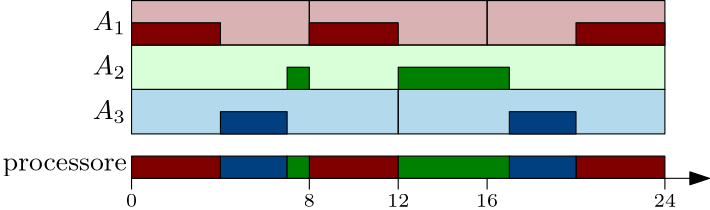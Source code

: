 <?xml version="1.0"?>
<!DOCTYPE ipe SYSTEM "ipe.dtd">
<ipe version="70218" creator="Ipe 7.2.28">
<info created="D:20241029130423" modified="D:20241029131338"/>
<ipestyle name="basic">
<symbol name="arrow/arc(spx)">
<path stroke="sym-stroke" fill="sym-stroke" pen="sym-pen">
0 0 m
-1 0.333 l
-1 -0.333 l
h
</path>
</symbol>
<symbol name="arrow/farc(spx)">
<path stroke="sym-stroke" fill="white" pen="sym-pen">
0 0 m
-1 0.333 l
-1 -0.333 l
h
</path>
</symbol>
<symbol name="arrow/ptarc(spx)">
<path stroke="sym-stroke" fill="sym-stroke" pen="sym-pen">
0 0 m
-1 0.333 l
-0.8 0 l
-1 -0.333 l
h
</path>
</symbol>
<symbol name="arrow/fptarc(spx)">
<path stroke="sym-stroke" fill="white" pen="sym-pen">
0 0 m
-1 0.333 l
-0.8 0 l
-1 -0.333 l
h
</path>
</symbol>
<symbol name="mark/circle(sx)" transformations="translations">
<path fill="sym-stroke">
0.6 0 0 0.6 0 0 e
0.4 0 0 0.4 0 0 e
</path>
</symbol>
<symbol name="mark/disk(sx)" transformations="translations">
<path fill="sym-stroke">
0.6 0 0 0.6 0 0 e
</path>
</symbol>
<symbol name="mark/fdisk(sfx)" transformations="translations">
<group>
<path fill="sym-fill">
0.5 0 0 0.5 0 0 e
</path>
<path fill="sym-stroke" fillrule="eofill">
0.6 0 0 0.6 0 0 e
0.4 0 0 0.4 0 0 e
</path>
</group>
</symbol>
<symbol name="mark/box(sx)" transformations="translations">
<path fill="sym-stroke" fillrule="eofill">
-0.6 -0.6 m
0.6 -0.6 l
0.6 0.6 l
-0.6 0.6 l
h
-0.4 -0.4 m
0.4 -0.4 l
0.4 0.4 l
-0.4 0.4 l
h
</path>
</symbol>
<symbol name="mark/square(sx)" transformations="translations">
<path fill="sym-stroke">
-0.6 -0.6 m
0.6 -0.6 l
0.6 0.6 l
-0.6 0.6 l
h
</path>
</symbol>
<symbol name="mark/fsquare(sfx)" transformations="translations">
<group>
<path fill="sym-fill">
-0.5 -0.5 m
0.5 -0.5 l
0.5 0.5 l
-0.5 0.5 l
h
</path>
<path fill="sym-stroke" fillrule="eofill">
-0.6 -0.6 m
0.6 -0.6 l
0.6 0.6 l
-0.6 0.6 l
h
-0.4 -0.4 m
0.4 -0.4 l
0.4 0.4 l
-0.4 0.4 l
h
</path>
</group>
</symbol>
<symbol name="mark/cross(sx)" transformations="translations">
<group>
<path fill="sym-stroke">
-0.43 -0.57 m
0.57 0.43 l
0.43 0.57 l
-0.57 -0.43 l
h
</path>
<path fill="sym-stroke">
-0.43 0.57 m
0.57 -0.43 l
0.43 -0.57 l
-0.57 0.43 l
h
</path>
</group>
</symbol>
<symbol name="arrow/fnormal(spx)">
<path stroke="sym-stroke" fill="white" pen="sym-pen">
0 0 m
-1 0.333 l
-1 -0.333 l
h
</path>
</symbol>
<symbol name="arrow/pointed(spx)">
<path stroke="sym-stroke" fill="sym-stroke" pen="sym-pen">
0 0 m
-1 0.333 l
-0.8 0 l
-1 -0.333 l
h
</path>
</symbol>
<symbol name="arrow/fpointed(spx)">
<path stroke="sym-stroke" fill="white" pen="sym-pen">
0 0 m
-1 0.333 l
-0.8 0 l
-1 -0.333 l
h
</path>
</symbol>
<symbol name="arrow/linear(spx)">
<path stroke="sym-stroke" pen="sym-pen">
-1 0.333 m
0 0 l
-1 -0.333 l
</path>
</symbol>
<symbol name="arrow/fdouble(spx)">
<path stroke="sym-stroke" fill="white" pen="sym-pen">
0 0 m
-1 0.333 l
-1 -0.333 l
h
-1 0 m
-2 0.333 l
-2 -0.333 l
h
</path>
</symbol>
<symbol name="arrow/double(spx)">
<path stroke="sym-stroke" fill="sym-stroke" pen="sym-pen">
0 0 m
-1 0.333 l
-1 -0.333 l
h
-1 0 m
-2 0.333 l
-2 -0.333 l
h
</path>
</symbol>
<symbol name="arrow/mid-normal(spx)">
<path stroke="sym-stroke" fill="sym-stroke" pen="sym-pen">
0.5 0 m
-0.5 0.333 l
-0.5 -0.333 l
h
</path>
</symbol>
<symbol name="arrow/mid-fnormal(spx)">
<path stroke="sym-stroke" fill="white" pen="sym-pen">
0.5 0 m
-0.5 0.333 l
-0.5 -0.333 l
h
</path>
</symbol>
<symbol name="arrow/mid-pointed(spx)">
<path stroke="sym-stroke" fill="sym-stroke" pen="sym-pen">
0.5 0 m
-0.5 0.333 l
-0.3 0 l
-0.5 -0.333 l
h
</path>
</symbol>
<symbol name="arrow/mid-fpointed(spx)">
<path stroke="sym-stroke" fill="white" pen="sym-pen">
0.5 0 m
-0.5 0.333 l
-0.3 0 l
-0.5 -0.333 l
h
</path>
</symbol>
<symbol name="arrow/mid-double(spx)">
<path stroke="sym-stroke" fill="sym-stroke" pen="sym-pen">
1 0 m
0 0.333 l
0 -0.333 l
h
0 0 m
-1 0.333 l
-1 -0.333 l
h
</path>
</symbol>
<symbol name="arrow/mid-fdouble(spx)">
<path stroke="sym-stroke" fill="white" pen="sym-pen">
1 0 m
0 0.333 l
0 -0.333 l
h
0 0 m
-1 0.333 l
-1 -0.333 l
h
</path>
</symbol>
<anglesize name="22.5 deg" value="22.5"/>
<anglesize name="30 deg" value="30"/>
<anglesize name="45 deg" value="45"/>
<anglesize name="60 deg" value="60"/>
<anglesize name="90 deg" value="90"/>
<arrowsize name="large" value="10"/>
<arrowsize name="small" value="5"/>
<arrowsize name="tiny" value="3"/>
<color name="blue" value="0 0 1"/>
<color name="brown" value="0.647 0.165 0.165"/>
<color name="darkblue" value="0 0 0.545"/>
<color name="darkcyan" value="0 0.545 0.545"/>
<color name="darkgray" value="0.663"/>
<color name="darkgreen" value="0 0.392 0"/>
<color name="darkmagenta" value="0.545 0 0.545"/>
<color name="darkorange" value="1 0.549 0"/>
<color name="darkred" value="0.545 0 0"/>
<color name="gold" value="1 0.843 0"/>
<color name="gray" value="0.745"/>
<color name="green" value="0 1 0"/>
<color name="lightblue" value="0.678 0.847 0.902"/>
<color name="lightcyan" value="0.878 1 1"/>
<color name="lightgray" value="0.827"/>
<color name="lightgreen" value="0.565 0.933 0.565"/>
<color name="lightyellow" value="1 1 0.878"/>
<color name="navy" value="0 0 0.502"/>
<color name="orange" value="1 0.647 0"/>
<color name="pink" value="1 0.753 0.796"/>
<color name="purple" value="0.627 0.125 0.941"/>
<color name="red" value="1 0 0"/>
<color name="seagreen" value="0.18 0.545 0.341"/>
<color name="turquoise" value="0.251 0.878 0.816"/>
<color name="violet" value="0.933 0.51 0.933"/>
<color name="yellow" value="1 1 0"/>
<dashstyle name="dash dot dotted" value="[4 2 1 2 1 2] 0"/>
<dashstyle name="dash dotted" value="[4 2 1 2] 0"/>
<dashstyle name="dashed" value="[4] 0"/>
<dashstyle name="dotted" value="[1 3] 0"/>
<gridsize name="10 pts (~3.5 mm)" value="10"/>
<gridsize name="14 pts (~5 mm)" value="14"/>
<gridsize name="16 pts (~6 mm)" value="16"/>
<gridsize name="20 pts (~7 mm)" value="20"/>
<gridsize name="28 pts (~10 mm)" value="28"/>
<gridsize name="32 pts (~12 mm)" value="32"/>
<gridsize name="4 pts" value="4"/>
<gridsize name="56 pts (~20 mm)" value="56"/>
<gridsize name="8 pts (~3 mm)" value="8"/>
<opacity name="10%" value="0.1"/>
<opacity name="30%" value="0.3"/>
<opacity name="50%" value="0.5"/>
<opacity name="75%" value="0.75"/>
<pen name="fat" value="1.2"/>
<pen name="heavier" value="0.8"/>
<pen name="ultrafat" value="2"/>
<symbolsize name="large" value="5"/>
<symbolsize name="small" value="2"/>
<symbolsize name="tiny" value="1.1"/>
<textsize name="Huge" value="\Huge"/>
<textsize name="LARGE" value="\LARGE"/>
<textsize name="Large" value="\Large"/>
<textsize name="footnote" value="\footnotesize"/>
<textsize name="huge" value="\huge"/>
<textsize name="large" value="\large"/>
<textsize name="script" value="\scriptsize"/>
<textsize name="small" value="\small"/>
<textsize name="tiny" value="\tiny"/>
<textstyle name="center" begin="\begin{center}" end="\end{center}"/>
<textstyle name="item" begin="\begin{itemize}\item{}" end="\end{itemize}"/>
<textstyle name="itemize" begin="\begin{itemize}" end="\end{itemize}"/>
<tiling name="falling" angle="-60" step="4" width="1"/>
<tiling name="rising" angle="30" step="4" width="1"/>
</ipestyle>
<page>
<layer name="alpha"/>
<view layers="alpha" active="alpha"/>
<path layer="alpha" stroke="black" arrow="normal/normal">
160 512 m
368 512 l
</path>
<text transformations="translations" pos="152 568" stroke="black" type="label" width="11.941" height="6.812" depth="1.49" halign="center" valign="center" style="math">A_1</text>
<text matrix="1 0 0 1 0 -16" transformations="translations" pos="152 568" stroke="black" type="label" width="11.941" height="6.812" depth="1.49" halign="center" valign="center" style="math">A_2</text>
<text matrix="1 0 0 1 0 -32" transformations="translations" pos="152 568" stroke="black" type="label" width="11.941" height="6.812" depth="1.49" halign="center" valign="center" style="math">A_3
</text>
<path stroke="black" fill="0 0.502 0.753" opacity="30%" stroke-opacity="opaque">
160 544 m
160 528 l
256 528 l
256 544 l
h
</path>
<path stroke="black" fill="0 0.502 0.753" opacity="30%" stroke-opacity="opaque">
256 544 m
256 528 l
352 528 l
352 544 l
h
</path>
<path stroke="black" fill="0.502 1 0.502" opacity="30%" stroke-opacity="opaque">
160 560 m
160 544 l
352 544 l
352 560 l
h
</path>
<path stroke="black" fill="0.502 0 0" opacity="30%" stroke-opacity="opaque">
160 576 m
160 560 l
224 560 l
224 576 l
h
</path>
<path stroke="black" fill="0.502 0 0" opacity="30%" stroke-opacity="opaque">
224 576 m
224 560 l
288 560 l
288 576 l
h
</path>
<path stroke="black" fill="0.502 0 0" opacity="30%" stroke-opacity="opaque">
288 576 m
288 560 l
352 560 l
352 576 l
h
</path>
<path stroke="black" fill="0.502 0 0">
160 568 m
160 560 l
192 560 l
192 568 l
h
</path>
<path stroke="black" fill="0.502 0 0">
224 568 m
224 560 l
256 560 l
256 568 l
h
</path>
<path stroke="black" fill="0.502 0 0">
352 568 m
352 560 l
320 560 l
320 568 l
h
</path>
<path stroke="black" fill="0 0.502 0">
216 552 m
216 544 l
224 544 l
224 552 l
h
</path>
<path stroke="black" fill="0 0.251 0.502">
192 536 m
192 528 l
216 528 l
216 536 l
h
</path>
<path stroke="black" fill="0 0.251 0.502">
296 536 m
296 528 l
320 528 l
320 536 l
h
</path>
<path stroke="black" fill="0 0.502 0">
296 552 m
296 544 l
256 544 l
256 552 l
h
</path>
<path stroke="black">
160 512 m
160 508 l
</path>
<text matrix="1 0 0 1 8 -64" transformations="translations" pos="152 568" stroke="black" type="label" width="3.971" height="4.494" depth="0" halign="center" valign="center" size="script" style="math">0</text>
<path matrix="1 0 0 1 96 0" stroke="black">
160 512 m
160 508 l
</path>
<text matrix="1 0 0 1 104 -64" transformations="translations" pos="152 568" stroke="black" type="label" width="7.942" height="4.494" depth="0" halign="center" valign="center" size="script" style="math">12</text>
<path matrix="1 0 0 1 192 0" stroke="black">
160 512 m
160 508 l
</path>
<text matrix="1 0 0 1 200 -64" transformations="translations" pos="152 568" stroke="black" type="label" width="7.942" height="4.494" depth="0" halign="center" valign="center" size="script" style="math">24</text>
<path matrix="1 0 0 1 64 0" stroke="black">
160 512 m
160 508 l
</path>
<text matrix="1 0 0 1 72 -64" transformations="translations" pos="152 568" stroke="black" type="label" width="3.971" height="4.494" depth="0" halign="center" valign="center" size="script" style="math">8</text>
<path matrix="1 0 0 1 128 0" stroke="black">
160 512 m
160 508 l
</path>
<text matrix="1 0 0 1 136 -64" transformations="translations" pos="152 568" stroke="black" type="label" width="7.942" height="4.494" depth="0" halign="center" valign="center" size="script" style="math">16</text>
<path matrix="1 0 0 1 0 -48" stroke="black" fill="0.502 0 0">
160 568 m
160 560 l
192 560 l
192 568 l
h
</path>
<path matrix="1 0 0 1 0 -48" stroke="black" fill="0.502 0 0">
224 568 m
224 560 l
256 560 l
256 568 l
h
</path>
<path matrix="1 0 0 1 0 -48" stroke="black" fill="0.502 0 0">
352 568 m
352 560 l
320 560 l
320 568 l
h
</path>
<path matrix="1 0 0 1 0 -16" stroke="black" fill="0 0.251 0.502">
192 536 m
192 528 l
216 528 l
216 536 l
h
</path>
<path matrix="1 0 0 1 0 -16" stroke="black" fill="0 0.251 0.502">
296 536 m
296 528 l
320 528 l
320 536 l
h
</path>
<path matrix="1 0 0 1 0 -32" stroke="black" fill="0 0.502 0">
216 552 m
216 544 l
224 544 l
224 552 l
h
</path>
<path matrix="1 0 0 1 0 -32" stroke="black" fill="0 0.502 0">
296 552 m
296 544 l
256 544 l
256 552 l
h
</path>
<text matrix="1 0 0 1 -16 -52" transformations="translations" pos="152 568" stroke="black" type="label" width="44.721" height="4.297" depth="1.93" halign="center" valign="center">processore</text>
</page>
</ipe>
